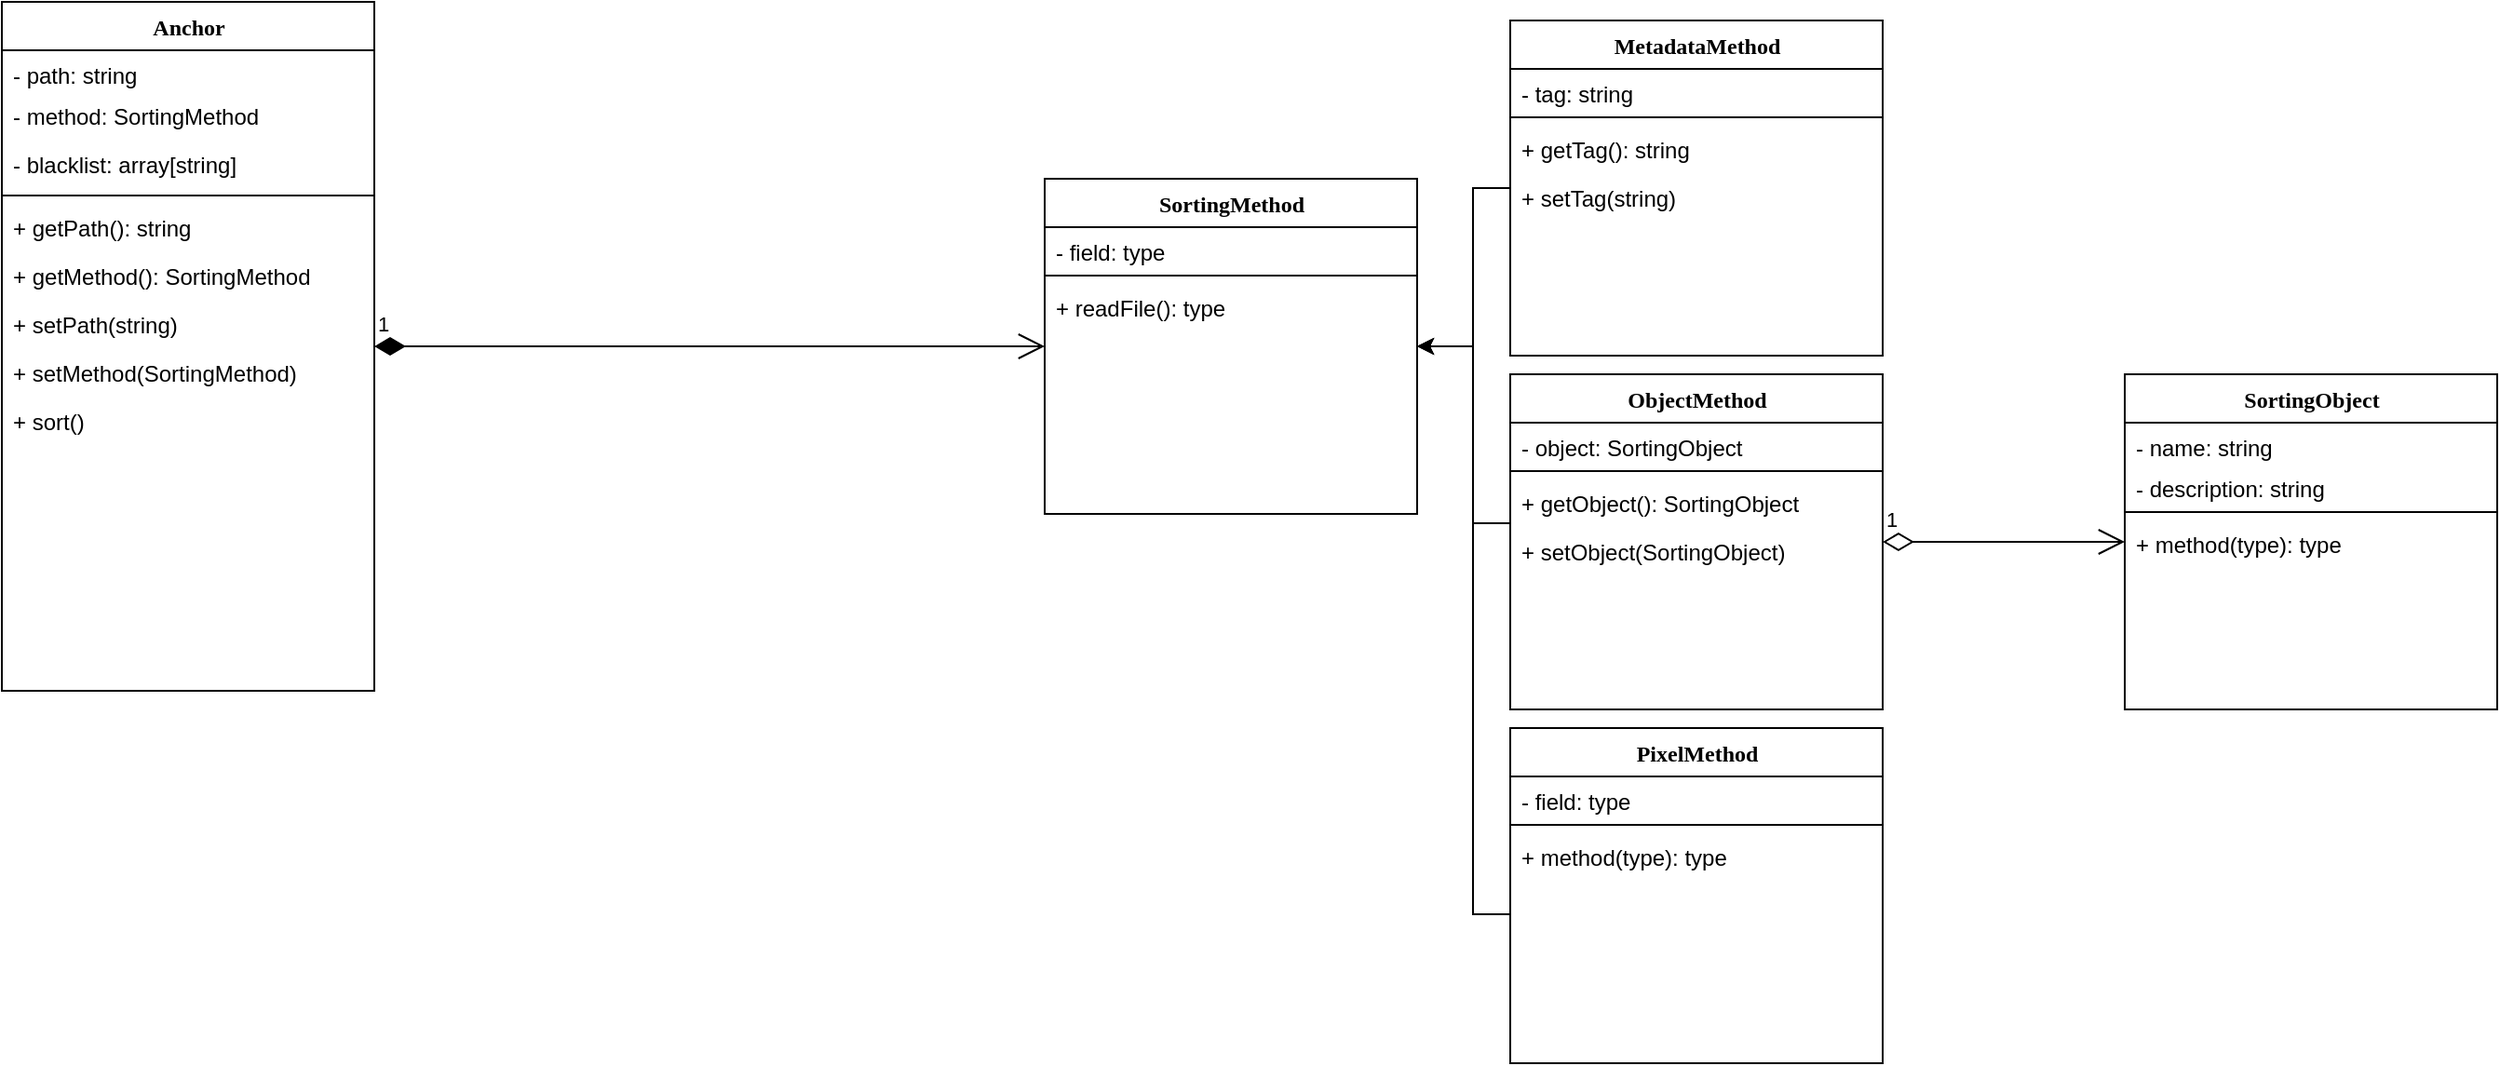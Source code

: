 <mxfile version="21.8.2" type="device">
  <diagram name="Page-1" id="9f46799a-70d6-7492-0946-bef42562c5a5">
    <mxGraphModel dx="1372" dy="794" grid="1" gridSize="10" guides="1" tooltips="1" connect="1" arrows="1" fold="1" page="1" pageScale="1" pageWidth="1100" pageHeight="850" background="none" math="0" shadow="0">
      <root>
        <mxCell id="0" />
        <mxCell id="1" parent="0" />
        <mxCell id="78961159f06e98e8-108" value="Anchor" style="swimlane;html=1;fontStyle=1;align=center;verticalAlign=top;childLayout=stackLayout;horizontal=1;startSize=26;horizontalStack=0;resizeParent=1;resizeLast=0;collapsible=1;marginBottom=0;swimlaneFillColor=#ffffff;rounded=0;shadow=0;comic=0;labelBackgroundColor=none;strokeWidth=1;fillColor=none;fontFamily=Verdana;fontSize=12" parent="1" vertex="1">
          <mxGeometry x="30" y="30" width="200" height="370" as="geometry" />
        </mxCell>
        <mxCell id="78961159f06e98e8-109" value="- path: string&lt;span style=&quot;white-space: pre;&quot;&gt;&#x9;&lt;/span&gt;" style="text;html=1;strokeColor=none;fillColor=none;align=left;verticalAlign=top;spacingLeft=4;spacingRight=4;whiteSpace=wrap;overflow=hidden;rotatable=0;points=[[0,0.5],[1,0.5]];portConstraint=eastwest;" parent="78961159f06e98e8-108" vertex="1">
          <mxGeometry y="26" width="200" height="22" as="geometry" />
        </mxCell>
        <mxCell id="6xdPu6NmuT_5EjBcLs_S-55" value="- method: SortingMethod" style="text;html=1;strokeColor=none;fillColor=none;align=left;verticalAlign=top;spacingLeft=4;spacingRight=4;whiteSpace=wrap;overflow=hidden;rotatable=0;points=[[0,0.5],[1,0.5]];portConstraint=eastwest;" vertex="1" parent="78961159f06e98e8-108">
          <mxGeometry y="48" width="200" height="26" as="geometry" />
        </mxCell>
        <mxCell id="78961159f06e98e8-110" value="- blacklist: array[string]" style="text;html=1;strokeColor=none;fillColor=none;align=left;verticalAlign=top;spacingLeft=4;spacingRight=4;whiteSpace=wrap;overflow=hidden;rotatable=0;points=[[0,0.5],[1,0.5]];portConstraint=eastwest;" parent="78961159f06e98e8-108" vertex="1">
          <mxGeometry y="74" width="200" height="26" as="geometry" />
        </mxCell>
        <mxCell id="78961159f06e98e8-116" value="" style="line;html=1;strokeWidth=1;fillColor=none;align=left;verticalAlign=middle;spacingTop=-1;spacingLeft=3;spacingRight=3;rotatable=0;labelPosition=right;points=[];portConstraint=eastwest;" parent="78961159f06e98e8-108" vertex="1">
          <mxGeometry y="100" width="200" height="8" as="geometry" />
        </mxCell>
        <mxCell id="78961159f06e98e8-120" value="+ getPath(): string" style="text;html=1;strokeColor=none;fillColor=none;align=left;verticalAlign=top;spacingLeft=4;spacingRight=4;whiteSpace=wrap;overflow=hidden;rotatable=0;points=[[0,0.5],[1,0.5]];portConstraint=eastwest;" parent="78961159f06e98e8-108" vertex="1">
          <mxGeometry y="108" width="200" height="26" as="geometry" />
        </mxCell>
        <mxCell id="6xdPu6NmuT_5EjBcLs_S-3" value="+ getMethod(): SortingMethod" style="text;html=1;strokeColor=none;fillColor=none;align=left;verticalAlign=top;spacingLeft=4;spacingRight=4;whiteSpace=wrap;overflow=hidden;rotatable=0;points=[[0,0.5],[1,0.5]];portConstraint=eastwest;" vertex="1" parent="78961159f06e98e8-108">
          <mxGeometry y="134" width="200" height="26" as="geometry" />
        </mxCell>
        <mxCell id="78961159f06e98e8-117" value="+ setPath(string)" style="text;html=1;strokeColor=none;fillColor=none;align=left;verticalAlign=top;spacingLeft=4;spacingRight=4;whiteSpace=wrap;overflow=hidden;rotatable=0;points=[[0,0.5],[1,0.5]];portConstraint=eastwest;" parent="78961159f06e98e8-108" vertex="1">
          <mxGeometry y="160" width="200" height="26" as="geometry" />
        </mxCell>
        <mxCell id="6xdPu6NmuT_5EjBcLs_S-2" value="+ setMethod(SortingMethod)" style="text;html=1;strokeColor=none;fillColor=none;align=left;verticalAlign=top;spacingLeft=4;spacingRight=4;whiteSpace=wrap;overflow=hidden;rotatable=0;points=[[0,0.5],[1,0.5]];portConstraint=eastwest;" vertex="1" parent="78961159f06e98e8-108">
          <mxGeometry y="186" width="200" height="26" as="geometry" />
        </mxCell>
        <mxCell id="6xdPu6NmuT_5EjBcLs_S-54" value="&lt;div&gt;+ sort()&lt;/div&gt;" style="text;html=1;strokeColor=none;fillColor=none;align=left;verticalAlign=top;spacingLeft=4;spacingRight=4;whiteSpace=wrap;overflow=hidden;rotatable=0;points=[[0,0.5],[1,0.5]];portConstraint=eastwest;" vertex="1" parent="78961159f06e98e8-108">
          <mxGeometry y="212" width="200" height="26" as="geometry" />
        </mxCell>
        <mxCell id="6xdPu6NmuT_5EjBcLs_S-43" style="edgeStyle=orthogonalEdgeStyle;rounded=0;orthogonalLoop=1;jettySize=auto;html=1;" edge="1" parent="1" source="6xdPu6NmuT_5EjBcLs_S-14" target="6xdPu6NmuT_5EjBcLs_S-5">
          <mxGeometry relative="1" as="geometry">
            <Array as="points">
              <mxPoint x="820" y="130" />
              <mxPoint x="820" y="215" />
            </Array>
          </mxGeometry>
        </mxCell>
        <mxCell id="6xdPu6NmuT_5EjBcLs_S-44" style="edgeStyle=orthogonalEdgeStyle;rounded=0;orthogonalLoop=1;jettySize=auto;html=1;" edge="1" parent="1" source="6xdPu6NmuT_5EjBcLs_S-23" target="6xdPu6NmuT_5EjBcLs_S-5">
          <mxGeometry relative="1" as="geometry">
            <Array as="points">
              <mxPoint x="820" y="310" />
              <mxPoint x="820" y="215" />
            </Array>
          </mxGeometry>
        </mxCell>
        <mxCell id="6xdPu6NmuT_5EjBcLs_S-45" style="edgeStyle=orthogonalEdgeStyle;rounded=0;orthogonalLoop=1;jettySize=auto;html=1;" edge="1" parent="1" source="6xdPu6NmuT_5EjBcLs_S-35" target="6xdPu6NmuT_5EjBcLs_S-5">
          <mxGeometry relative="1" as="geometry">
            <Array as="points">
              <mxPoint x="820" y="520" />
              <mxPoint x="820" y="215" />
            </Array>
          </mxGeometry>
        </mxCell>
        <mxCell id="6xdPu6NmuT_5EjBcLs_S-5" value="SortingMethod" style="swimlane;html=1;fontStyle=1;align=center;verticalAlign=top;childLayout=stackLayout;horizontal=1;startSize=26;horizontalStack=0;resizeParent=1;resizeLast=0;collapsible=1;marginBottom=0;swimlaneFillColor=#ffffff;rounded=0;shadow=0;comic=0;labelBackgroundColor=none;strokeWidth=1;fillColor=none;fontFamily=Verdana;fontSize=12" vertex="1" parent="1">
          <mxGeometry x="590" y="125" width="200" height="180" as="geometry" />
        </mxCell>
        <mxCell id="6xdPu6NmuT_5EjBcLs_S-6" value="- field: type" style="text;html=1;strokeColor=none;fillColor=none;align=left;verticalAlign=top;spacingLeft=4;spacingRight=4;whiteSpace=wrap;overflow=hidden;rotatable=0;points=[[0,0.5],[1,0.5]];portConstraint=eastwest;" vertex="1" parent="6xdPu6NmuT_5EjBcLs_S-5">
          <mxGeometry y="26" width="200" height="22" as="geometry" />
        </mxCell>
        <mxCell id="6xdPu6NmuT_5EjBcLs_S-8" value="" style="line;html=1;strokeWidth=1;fillColor=none;align=left;verticalAlign=middle;spacingTop=-1;spacingLeft=3;spacingRight=3;rotatable=0;labelPosition=right;points=[];portConstraint=eastwest;" vertex="1" parent="6xdPu6NmuT_5EjBcLs_S-5">
          <mxGeometry y="48" width="200" height="8" as="geometry" />
        </mxCell>
        <mxCell id="6xdPu6NmuT_5EjBcLs_S-31" value="+ readFile(): type" style="text;html=1;strokeColor=none;fillColor=none;align=left;verticalAlign=top;spacingLeft=4;spacingRight=4;whiteSpace=wrap;overflow=hidden;rotatable=0;points=[[0,0.5],[1,0.5]];portConstraint=eastwest;" vertex="1" parent="6xdPu6NmuT_5EjBcLs_S-5">
          <mxGeometry y="56" width="200" height="26" as="geometry" />
        </mxCell>
        <mxCell id="6xdPu6NmuT_5EjBcLs_S-14" value="MetadataMethod" style="swimlane;html=1;fontStyle=1;align=center;verticalAlign=top;childLayout=stackLayout;horizontal=1;startSize=26;horizontalStack=0;resizeParent=1;resizeLast=0;collapsible=1;marginBottom=0;swimlaneFillColor=#ffffff;rounded=0;shadow=0;comic=0;labelBackgroundColor=none;strokeWidth=1;fillColor=none;fontFamily=Verdana;fontSize=12" vertex="1" parent="1">
          <mxGeometry x="840" y="40" width="200" height="180" as="geometry">
            <mxRectangle x="610" y="30" width="150" height="30" as="alternateBounds" />
          </mxGeometry>
        </mxCell>
        <mxCell id="6xdPu6NmuT_5EjBcLs_S-15" value="- tag: string&lt;span style=&quot;white-space: pre;&quot;&gt;&#x9;&lt;/span&gt;" style="text;html=1;strokeColor=none;fillColor=none;align=left;verticalAlign=top;spacingLeft=4;spacingRight=4;whiteSpace=wrap;overflow=hidden;rotatable=0;points=[[0,0.5],[1,0.5]];portConstraint=eastwest;" vertex="1" parent="6xdPu6NmuT_5EjBcLs_S-14">
          <mxGeometry y="26" width="200" height="22" as="geometry" />
        </mxCell>
        <mxCell id="6xdPu6NmuT_5EjBcLs_S-17" value="" style="line;html=1;strokeWidth=1;fillColor=none;align=left;verticalAlign=middle;spacingTop=-1;spacingLeft=3;spacingRight=3;rotatable=0;labelPosition=right;points=[];portConstraint=eastwest;" vertex="1" parent="6xdPu6NmuT_5EjBcLs_S-14">
          <mxGeometry y="48" width="200" height="8" as="geometry" />
        </mxCell>
        <mxCell id="6xdPu6NmuT_5EjBcLs_S-30" value="&lt;div&gt;+ getTag(): string&lt;/div&gt;" style="text;html=1;strokeColor=none;fillColor=none;align=left;verticalAlign=top;spacingLeft=4;spacingRight=4;whiteSpace=wrap;overflow=hidden;rotatable=0;points=[[0,0.5],[1,0.5]];portConstraint=eastwest;" vertex="1" parent="6xdPu6NmuT_5EjBcLs_S-14">
          <mxGeometry y="56" width="200" height="26" as="geometry" />
        </mxCell>
        <mxCell id="6xdPu6NmuT_5EjBcLs_S-59" value="&lt;div&gt;+ setTag(string)&lt;br&gt;&lt;/div&gt;" style="text;html=1;strokeColor=none;fillColor=none;align=left;verticalAlign=top;spacingLeft=4;spacingRight=4;whiteSpace=wrap;overflow=hidden;rotatable=0;points=[[0,0.5],[1,0.5]];portConstraint=eastwest;" vertex="1" parent="6xdPu6NmuT_5EjBcLs_S-14">
          <mxGeometry y="82" width="200" height="26" as="geometry" />
        </mxCell>
        <mxCell id="6xdPu6NmuT_5EjBcLs_S-23" value="ObjectMethod" style="swimlane;html=1;fontStyle=1;align=center;verticalAlign=top;childLayout=stackLayout;horizontal=1;startSize=26;horizontalStack=0;resizeParent=1;resizeLast=0;collapsible=1;marginBottom=0;swimlaneFillColor=#ffffff;rounded=0;shadow=0;comic=0;labelBackgroundColor=none;strokeWidth=1;fillColor=none;fontFamily=Verdana;fontSize=12" vertex="1" parent="1">
          <mxGeometry x="840" y="230" width="200" height="180" as="geometry" />
        </mxCell>
        <mxCell id="6xdPu6NmuT_5EjBcLs_S-32" value="- object: SortingObject" style="text;html=1;strokeColor=none;fillColor=none;align=left;verticalAlign=top;spacingLeft=4;spacingRight=4;whiteSpace=wrap;overflow=hidden;rotatable=0;points=[[0,0.5],[1,0.5]];portConstraint=eastwest;" vertex="1" parent="6xdPu6NmuT_5EjBcLs_S-23">
          <mxGeometry y="26" width="200" height="22" as="geometry" />
        </mxCell>
        <mxCell id="6xdPu6NmuT_5EjBcLs_S-25" value="" style="line;html=1;strokeWidth=1;fillColor=none;align=left;verticalAlign=middle;spacingTop=-1;spacingLeft=3;spacingRight=3;rotatable=0;labelPosition=right;points=[];portConstraint=eastwest;" vertex="1" parent="6xdPu6NmuT_5EjBcLs_S-23">
          <mxGeometry y="48" width="200" height="8" as="geometry" />
        </mxCell>
        <mxCell id="6xdPu6NmuT_5EjBcLs_S-57" value="+ getObject(): SortingObject" style="text;html=1;strokeColor=none;fillColor=none;align=left;verticalAlign=top;spacingLeft=4;spacingRight=4;whiteSpace=wrap;overflow=hidden;rotatable=0;points=[[0,0.5],[1,0.5]];portConstraint=eastwest;" vertex="1" parent="6xdPu6NmuT_5EjBcLs_S-23">
          <mxGeometry y="56" width="200" height="26" as="geometry" />
        </mxCell>
        <mxCell id="6xdPu6NmuT_5EjBcLs_S-58" value="&lt;div&gt;+ setObject(SortingObject)&lt;/div&gt;" style="text;html=1;strokeColor=none;fillColor=none;align=left;verticalAlign=top;spacingLeft=4;spacingRight=4;whiteSpace=wrap;overflow=hidden;rotatable=0;points=[[0,0.5],[1,0.5]];portConstraint=eastwest;" vertex="1" parent="6xdPu6NmuT_5EjBcLs_S-23">
          <mxGeometry y="82" width="200" height="26" as="geometry" />
        </mxCell>
        <mxCell id="6xdPu6NmuT_5EjBcLs_S-35" value="PixelMethod" style="swimlane;html=1;fontStyle=1;align=center;verticalAlign=top;childLayout=stackLayout;horizontal=1;startSize=26;horizontalStack=0;resizeParent=1;resizeLast=0;collapsible=1;marginBottom=0;swimlaneFillColor=#ffffff;rounded=0;shadow=0;comic=0;labelBackgroundColor=none;strokeWidth=1;fillColor=none;fontFamily=Verdana;fontSize=12" vertex="1" parent="1">
          <mxGeometry x="840" y="420" width="200" height="180" as="geometry" />
        </mxCell>
        <mxCell id="6xdPu6NmuT_5EjBcLs_S-36" value="- field: type" style="text;html=1;strokeColor=none;fillColor=none;align=left;verticalAlign=top;spacingLeft=4;spacingRight=4;whiteSpace=wrap;overflow=hidden;rotatable=0;points=[[0,0.5],[1,0.5]];portConstraint=eastwest;" vertex="1" parent="6xdPu6NmuT_5EjBcLs_S-35">
          <mxGeometry y="26" width="200" height="22" as="geometry" />
        </mxCell>
        <mxCell id="6xdPu6NmuT_5EjBcLs_S-38" value="" style="line;html=1;strokeWidth=1;fillColor=none;align=left;verticalAlign=middle;spacingTop=-1;spacingLeft=3;spacingRight=3;rotatable=0;labelPosition=right;points=[];portConstraint=eastwest;" vertex="1" parent="6xdPu6NmuT_5EjBcLs_S-35">
          <mxGeometry y="48" width="200" height="8" as="geometry" />
        </mxCell>
        <mxCell id="6xdPu6NmuT_5EjBcLs_S-39" value="+ method(type): type" style="text;html=1;strokeColor=none;fillColor=none;align=left;verticalAlign=top;spacingLeft=4;spacingRight=4;whiteSpace=wrap;overflow=hidden;rotatable=0;points=[[0,0.5],[1,0.5]];portConstraint=eastwest;" vertex="1" parent="6xdPu6NmuT_5EjBcLs_S-35">
          <mxGeometry y="56" width="200" height="26" as="geometry" />
        </mxCell>
        <mxCell id="6xdPu6NmuT_5EjBcLs_S-41" value="1" style="endArrow=open;html=1;endSize=12;startArrow=diamondThin;startSize=14;startFill=1;edgeStyle=orthogonalEdgeStyle;align=left;verticalAlign=bottom;rounded=0;" edge="1" parent="1" source="78961159f06e98e8-108" target="6xdPu6NmuT_5EjBcLs_S-5">
          <mxGeometry x="-1" y="3" relative="1" as="geometry">
            <mxPoint x="300" y="138" as="sourcePoint" />
            <mxPoint x="460" y="138" as="targetPoint" />
          </mxGeometry>
        </mxCell>
        <mxCell id="6xdPu6NmuT_5EjBcLs_S-48" value="SortingObject" style="swimlane;html=1;fontStyle=1;align=center;verticalAlign=top;childLayout=stackLayout;horizontal=1;startSize=26;horizontalStack=0;resizeParent=1;resizeLast=0;collapsible=1;marginBottom=0;swimlaneFillColor=#ffffff;rounded=0;shadow=0;comic=0;labelBackgroundColor=none;strokeWidth=1;fillColor=none;fontFamily=Verdana;fontSize=12" vertex="1" parent="1">
          <mxGeometry x="1170" y="230" width="200" height="180" as="geometry" />
        </mxCell>
        <mxCell id="6xdPu6NmuT_5EjBcLs_S-49" value="- name: string&lt;span style=&quot;white-space: pre;&quot;&gt;&#x9;&lt;/span&gt;" style="text;html=1;strokeColor=none;fillColor=none;align=left;verticalAlign=top;spacingLeft=4;spacingRight=4;whiteSpace=wrap;overflow=hidden;rotatable=0;points=[[0,0.5],[1,0.5]];portConstraint=eastwest;" vertex="1" parent="6xdPu6NmuT_5EjBcLs_S-48">
          <mxGeometry y="26" width="200" height="22" as="geometry" />
        </mxCell>
        <mxCell id="6xdPu6NmuT_5EjBcLs_S-50" value="- description: string&lt;span style=&quot;white-space: pre;&quot;&gt;&#x9;&lt;/span&gt;" style="text;html=1;strokeColor=none;fillColor=none;align=left;verticalAlign=top;spacingLeft=4;spacingRight=4;whiteSpace=wrap;overflow=hidden;rotatable=0;points=[[0,0.5],[1,0.5]];portConstraint=eastwest;" vertex="1" parent="6xdPu6NmuT_5EjBcLs_S-48">
          <mxGeometry y="48" width="200" height="22" as="geometry" />
        </mxCell>
        <mxCell id="6xdPu6NmuT_5EjBcLs_S-51" value="" style="line;html=1;strokeWidth=1;fillColor=none;align=left;verticalAlign=middle;spacingTop=-1;spacingLeft=3;spacingRight=3;rotatable=0;labelPosition=right;points=[];portConstraint=eastwest;" vertex="1" parent="6xdPu6NmuT_5EjBcLs_S-48">
          <mxGeometry y="70" width="200" height="8" as="geometry" />
        </mxCell>
        <mxCell id="6xdPu6NmuT_5EjBcLs_S-52" value="+ method(type): type" style="text;html=1;strokeColor=none;fillColor=none;align=left;verticalAlign=top;spacingLeft=4;spacingRight=4;whiteSpace=wrap;overflow=hidden;rotatable=0;points=[[0,0.5],[1,0.5]];portConstraint=eastwest;" vertex="1" parent="6xdPu6NmuT_5EjBcLs_S-48">
          <mxGeometry y="78" width="200" height="26" as="geometry" />
        </mxCell>
        <mxCell id="6xdPu6NmuT_5EjBcLs_S-53" value="1" style="endArrow=open;html=1;endSize=12;startArrow=diamondThin;startSize=14;startFill=0;edgeStyle=orthogonalEdgeStyle;align=left;verticalAlign=bottom;rounded=0;" edge="1" parent="1" source="6xdPu6NmuT_5EjBcLs_S-23" target="6xdPu6NmuT_5EjBcLs_S-48">
          <mxGeometry x="-1" y="3" relative="1" as="geometry">
            <mxPoint x="1150" y="520" as="sourcePoint" />
            <mxPoint x="1310" y="520" as="targetPoint" />
          </mxGeometry>
        </mxCell>
      </root>
    </mxGraphModel>
  </diagram>
</mxfile>
